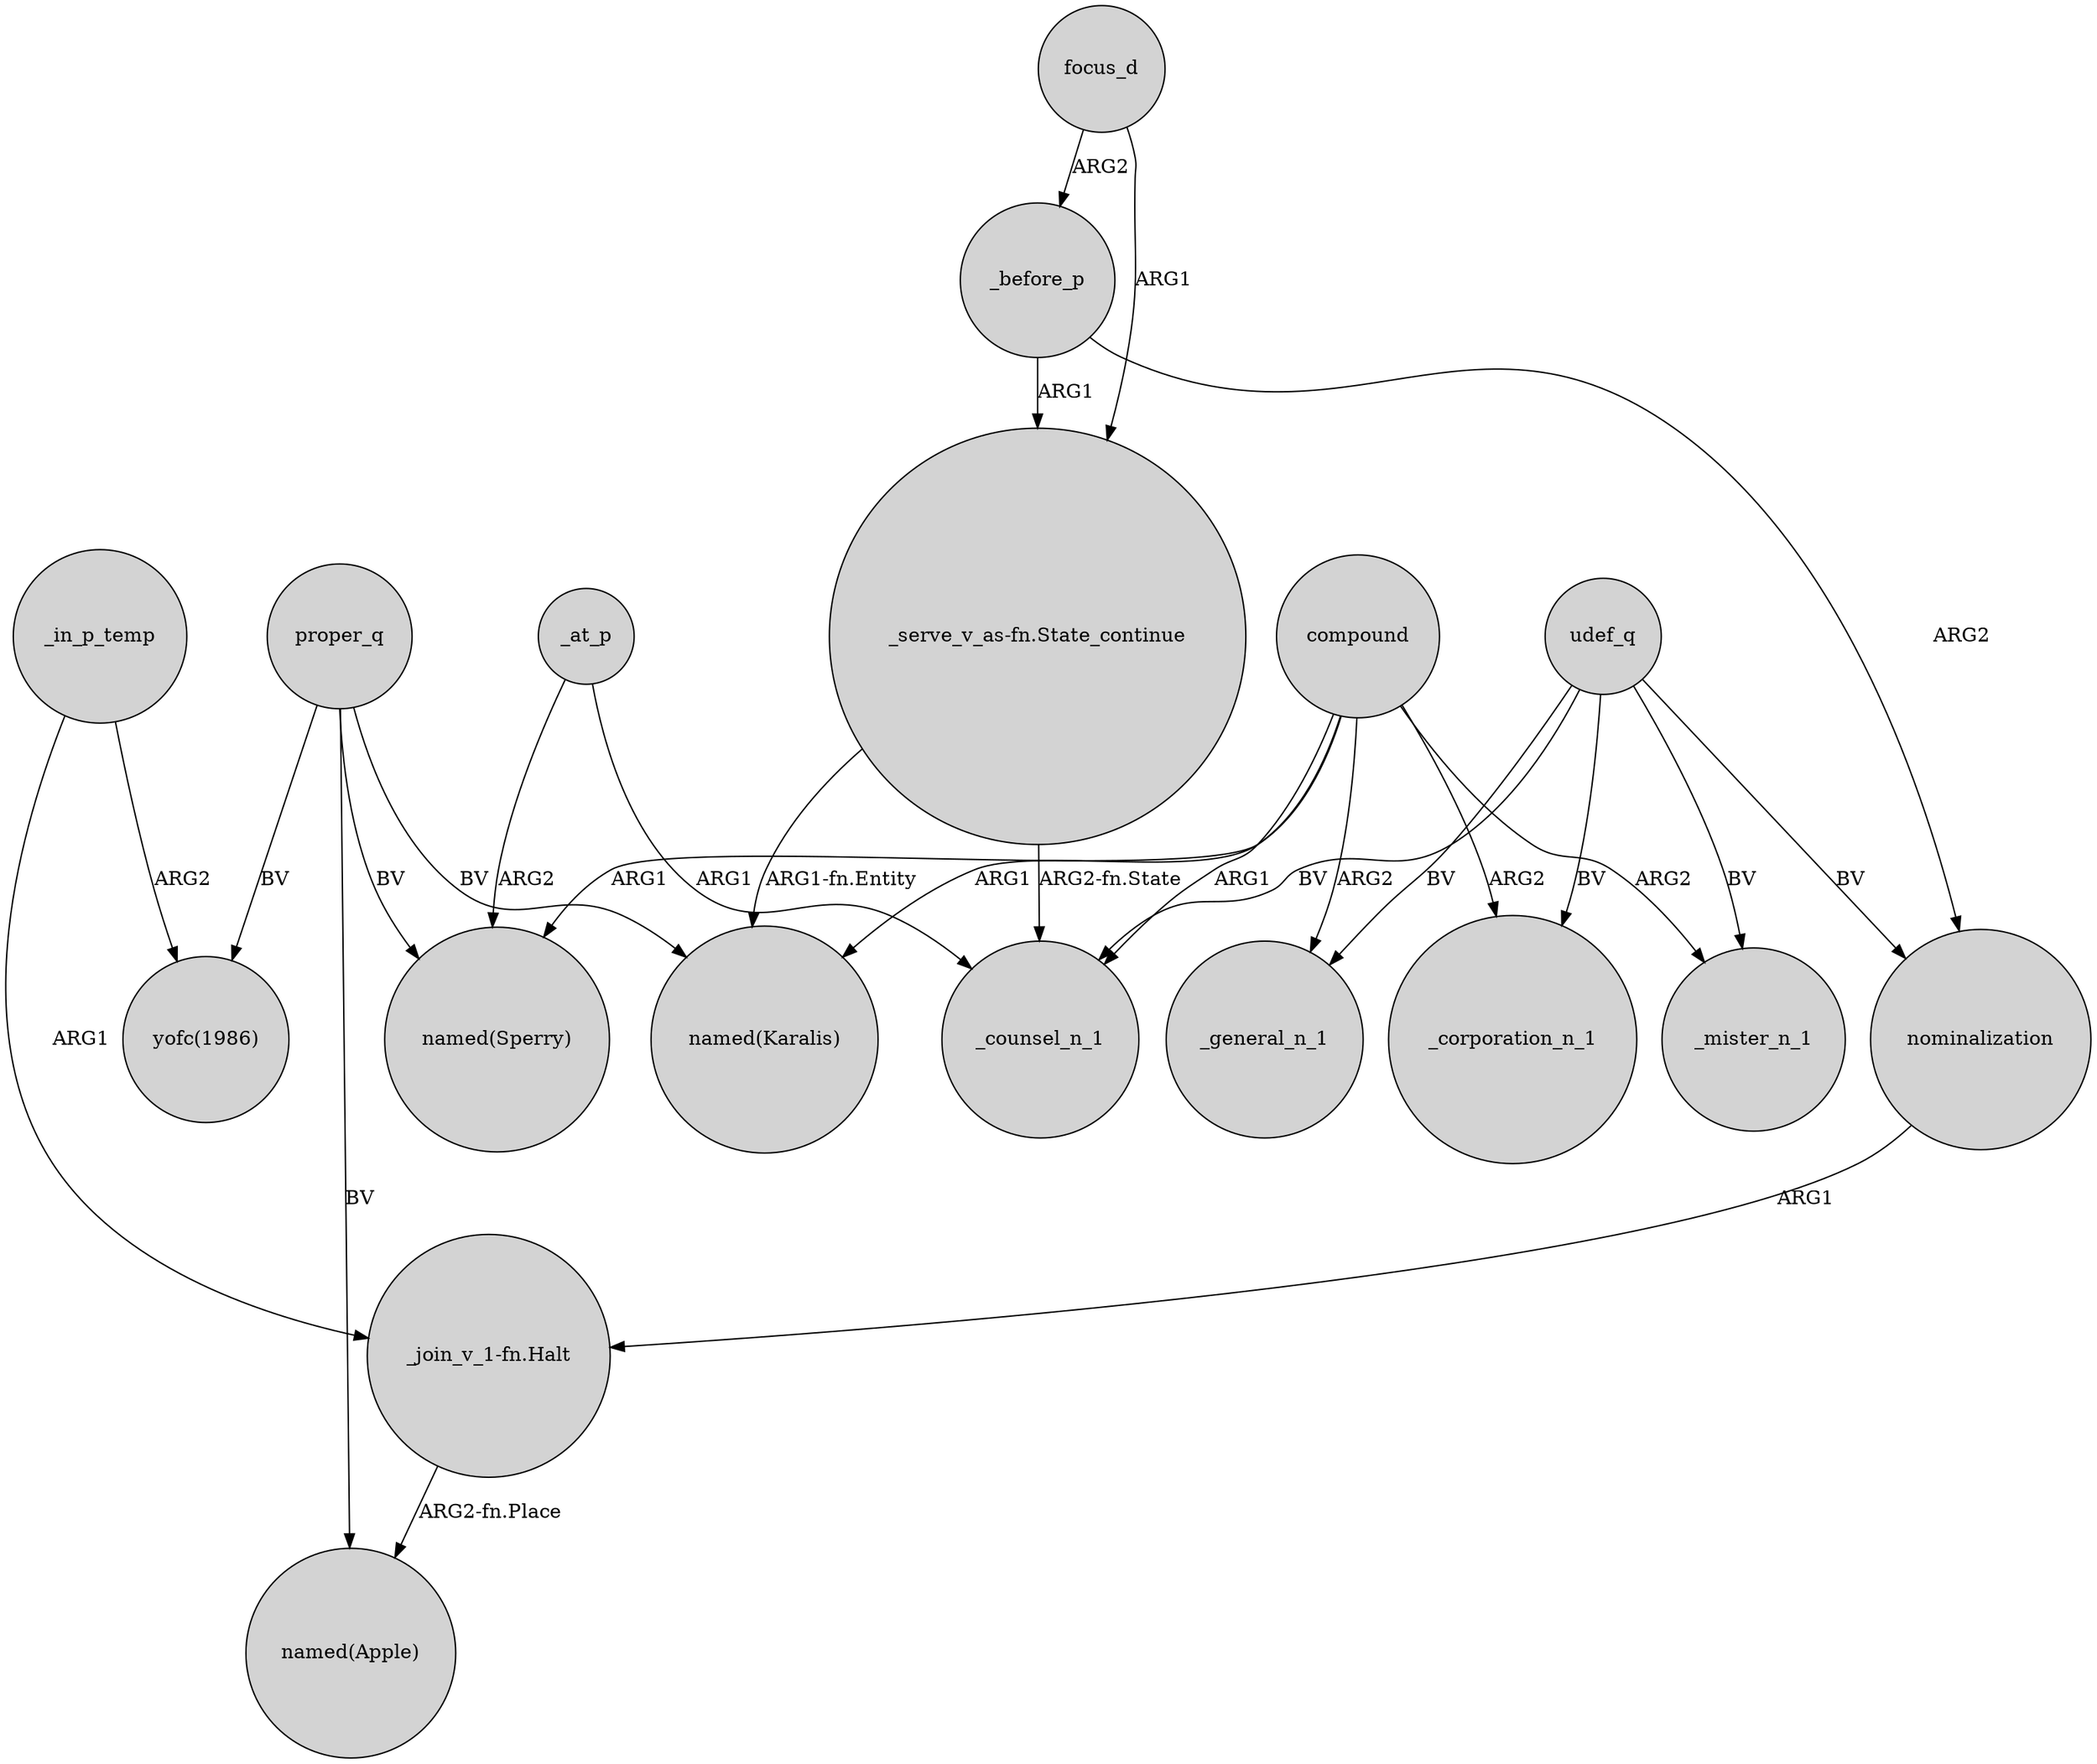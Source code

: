 digraph {
	node [shape=circle style=filled]
	proper_q -> "named(Apple)" [label=BV]
	"_join_v_1-fn.Halt" -> "named(Apple)" [label="ARG2-fn.Place"]
	compound -> _mister_n_1 [label=ARG2]
	nominalization -> "_join_v_1-fn.Halt" [label=ARG1]
	focus_d -> "_serve_v_as-fn.State_continue" [label=ARG1]
	compound -> _general_n_1 [label=ARG2]
	proper_q -> "yofc(1986)" [label=BV]
	_before_p -> "_serve_v_as-fn.State_continue" [label=ARG1]
	_in_p_temp -> "yofc(1986)" [label=ARG2]
	_before_p -> nominalization [label=ARG2]
	focus_d -> _before_p [label=ARG2]
	compound -> _counsel_n_1 [label=ARG1]
	_in_p_temp -> "_join_v_1-fn.Halt" [label=ARG1]
	proper_q -> "named(Karalis)" [label=BV]
	compound -> "named(Sperry)" [label=ARG1]
	udef_q -> nominalization [label=BV]
	compound -> "named(Karalis)" [label=ARG1]
	udef_q -> _mister_n_1 [label=BV]
	_at_p -> _counsel_n_1 [label=ARG1]
	udef_q -> _counsel_n_1 [label=BV]
	udef_q -> _general_n_1 [label=BV]
	proper_q -> "named(Sperry)" [label=BV]
	"_serve_v_as-fn.State_continue" -> "named(Karalis)" [label="ARG1-fn.Entity"]
	compound -> _corporation_n_1 [label=ARG2]
	udef_q -> _corporation_n_1 [label=BV]
	_at_p -> "named(Sperry)" [label=ARG2]
	"_serve_v_as-fn.State_continue" -> _counsel_n_1 [label="ARG2-fn.State"]
}
